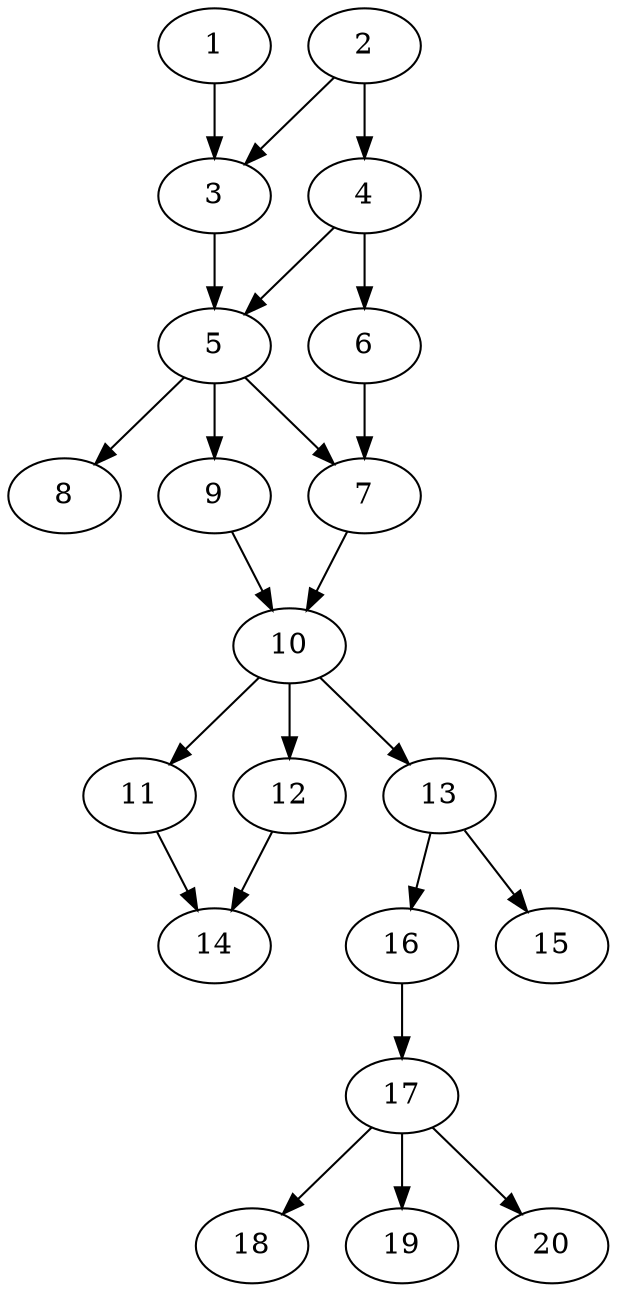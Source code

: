 // DAG automatically generated by daggen at Sat Jul 27 15:36:23 2019
// ./daggen --dot -n 20 --ccr 0.3 --fat 0.4 --regular 0.5 --density 0.7 --mindata 5242880 --maxdata 52428800 
digraph G {
  1 [size="164457813", alpha="0.01", expect_size="49337344"] 
  1 -> 3 [size ="49337344"]
  2 [size="141735253", alpha="0.11", expect_size="42520576"] 
  2 -> 3 [size ="42520576"]
  2 -> 4 [size ="42520576"]
  3 [size="112052907", alpha="0.05", expect_size="33615872"] 
  3 -> 5 [size ="33615872"]
  4 [size="164577280", alpha="0.12", expect_size="49373184"] 
  4 -> 5 [size ="49373184"]
  4 -> 6 [size ="49373184"]
  5 [size="110499840", alpha="0.05", expect_size="33149952"] 
  5 -> 7 [size ="33149952"]
  5 -> 8 [size ="33149952"]
  5 -> 9 [size ="33149952"]
  6 [size="136454827", alpha="0.11", expect_size="40936448"] 
  6 -> 7 [size ="40936448"]
  7 [size="123641173", alpha="0.16", expect_size="37092352"] 
  7 -> 10 [size ="37092352"]
  8 [size="145087147", alpha="0.06", expect_size="43526144"] 
  9 [size="43055787", alpha="0.08", expect_size="12916736"] 
  9 -> 10 [size ="12916736"]
  10 [size="151900160", alpha="0.09", expect_size="45570048"] 
  10 -> 11 [size ="45570048"]
  10 -> 12 [size ="45570048"]
  10 -> 13 [size ="45570048"]
  11 [size="75786240", alpha="0.09", expect_size="22735872"] 
  11 -> 14 [size ="22735872"]
  12 [size="81609387", alpha="0.11", expect_size="24482816"] 
  12 -> 14 [size ="24482816"]
  13 [size="165645653", alpha="0.05", expect_size="49693696"] 
  13 -> 15 [size ="49693696"]
  13 -> 16 [size ="49693696"]
  14 [size="46400853", alpha="0.14", expect_size="13920256"] 
  15 [size="142793387", alpha="0.06", expect_size="42838016"] 
  16 [size="24275627", alpha="0.02", expect_size="7282688"] 
  16 -> 17 [size ="7282688"]
  17 [size="112735573", alpha="0.03", expect_size="33820672"] 
  17 -> 18 [size ="33820672"]
  17 -> 19 [size ="33820672"]
  17 -> 20 [size ="33820672"]
  18 [size="81035947", alpha="0.09", expect_size="24310784"] 
  19 [size="126853120", alpha="0.06", expect_size="38055936"] 
  20 [size="35334827", alpha="0.15", expect_size="10600448"] 
}
